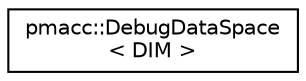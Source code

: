 digraph "Graphical Class Hierarchy"
{
 // LATEX_PDF_SIZE
  edge [fontname="Helvetica",fontsize="10",labelfontname="Helvetica",labelfontsize="10"];
  node [fontname="Helvetica",fontsize="10",shape=record];
  rankdir="LR";
  Node0 [label="pmacc::DebugDataSpace\l\< DIM \>",height=0.2,width=0.4,color="black", fillcolor="white", style="filled",URL="$classpmacc_1_1_debug_data_space.html",tooltip="Helper class for debugging DataSpaces."];
}
